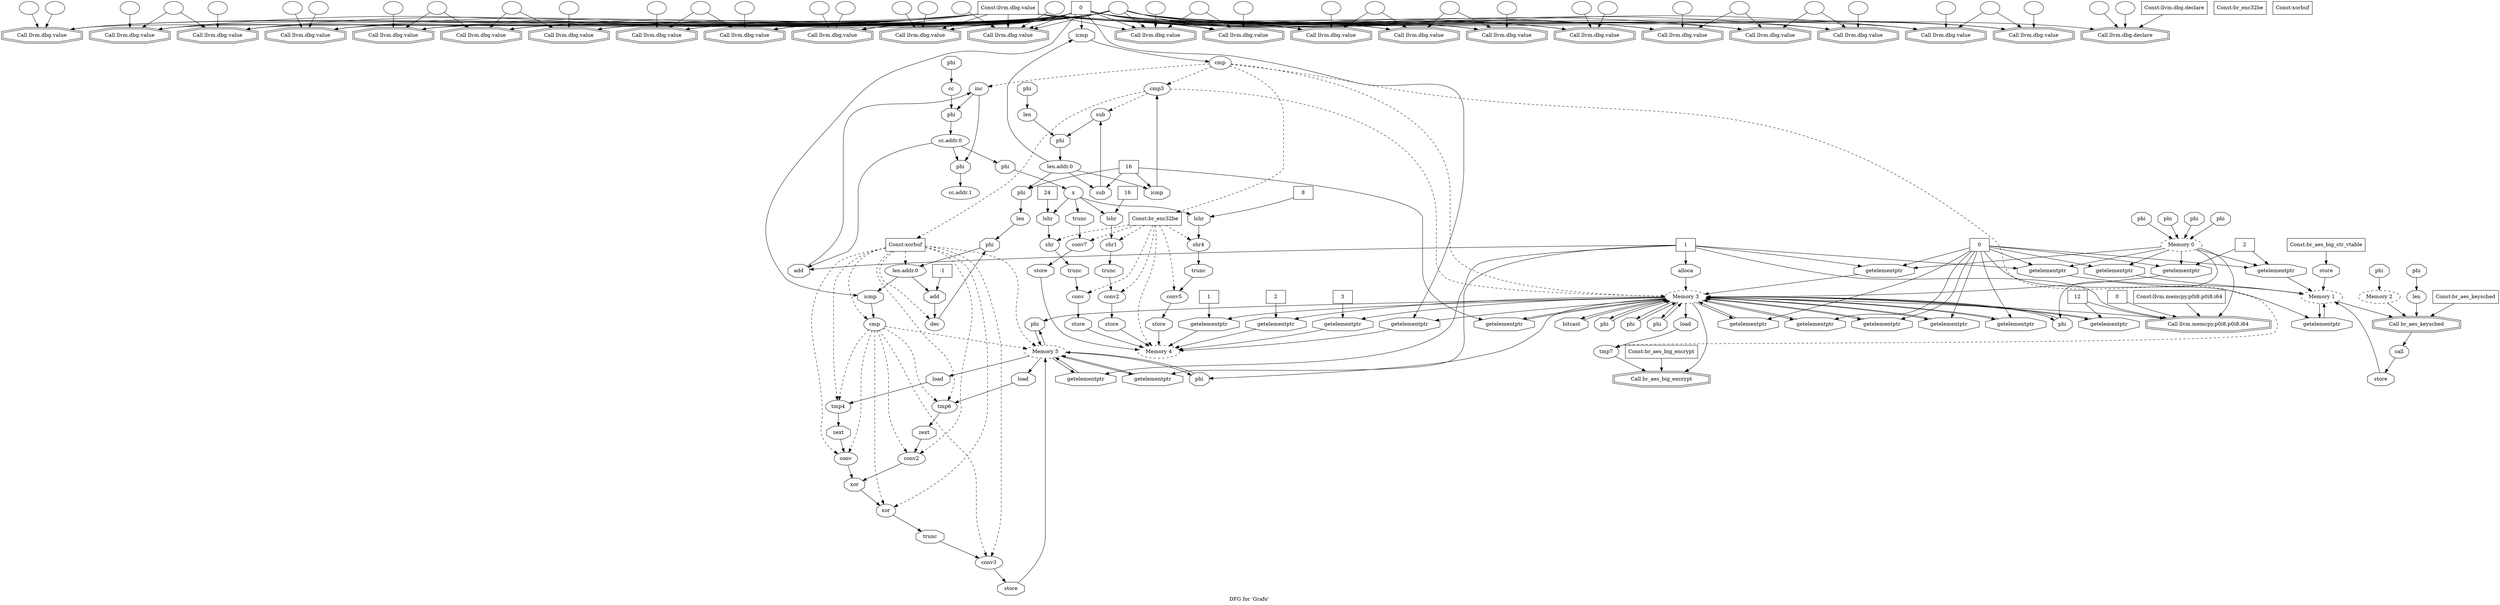 digraph "DFG for 'Grafo'  "{
label="DFG for 'Grafo' ";
node_0[shape=doubleoctagon,style=solid,label="Call llvm.dbg.value"]
node_1[shape=ellipse,style=solid,label=""]
"node_1"->"node_0"
node_2[shape=box,style=solid,label="0"]
"node_2"->"node_0"
node_95[shape=doubleoctagon,style=solid,label="Call llvm.dbg.value"]
"node_2"->"node_95"
node_9[shape=doubleoctagon,style=solid,label="Call llvm.dbg.value"]
"node_2"->"node_9"
node_6[shape=doubleoctagon,style=solid,label="Call llvm.dbg.value"]
"node_2"->"node_6"
node_31[shape=doubleoctagon,style=solid,label="Call llvm.dbg.value"]
"node_2"->"node_31"
node_34[shape=doubleoctagon,style=solid,label="Call llvm.dbg.value"]
"node_2"->"node_34"
node_37[shape=doubleoctagon,style=solid,label="Call llvm.dbg.value"]
"node_2"->"node_37"
node_40[shape=doubleoctagon,style=solid,label="Call llvm.dbg.value"]
"node_2"->"node_40"
node_43[shape=doubleoctagon,style=solid,label="Call llvm.dbg.value"]
"node_2"->"node_43"
node_46[shape=doubleoctagon,style=solid,label="Call llvm.dbg.value"]
"node_2"->"node_46"
node_62[shape=octagon,style=solid,label="icmp"]
"node_2"->"node_62"
node_74[shape=doubleoctagon,style=solid,label="Call llvm.dbg.value"]
"node_2"->"node_74"
node_93[shape=doubleoctagon,style=solid,label="Call llvm.dbg.value"]
"node_2"->"node_93"
node_99[shape=doubleoctagon,style=solid,label="Call llvm.dbg.value"]
"node_2"->"node_99"
node_102[shape=doubleoctagon,style=solid,label="Call llvm.dbg.value"]
"node_2"->"node_102"
node_105[shape=doubleoctagon,style=solid,label="Call llvm.dbg.value"]
"node_2"->"node_105"
node_114[shape=octagon,style=solid,label="getelementptr"]
"node_2"->"node_114"
node_137[shape=doubleoctagon,style=solid,label="Call llvm.dbg.value"]
"node_2"->"node_137"
node_140[shape=doubleoctagon,style=solid,label="Call llvm.dbg.value"]
"node_2"->"node_140"
node_143[shape=doubleoctagon,style=solid,label="Call llvm.dbg.value"]
"node_2"->"node_143"
node_146[shape=doubleoctagon,style=solid,label="Call llvm.dbg.value"]
"node_2"->"node_146"
node_148[shape=doubleoctagon,style=solid,label="Call llvm.dbg.value"]
"node_2"->"node_148"
node_161[shape=doubleoctagon,style=solid,label="Call llvm.dbg.value"]
"node_2"->"node_161"
node_164[shape=octagon,style=solid,label="icmp"]
"node_2"->"node_164"
node_165[shape=doubleoctagon,style=solid,label="Call llvm.dbg.value"]
"node_2"->"node_165"
node_171[shape=doubleoctagon,style=solid,label="Call llvm.dbg.value"]
"node_2"->"node_171"
node_106[shape=ellipse,style=solid,label=""]
"node_106"->"node_105"
node_8[shape=ellipse,style=solid,label=""]
"node_8"->"node_6"
node_10[shape=ellipse,style=solid,label=""]
"node_10"->"node_9"
node_5[shape=box,style=solid,label="Const:llvm.dbg.value"]
"node_5"->"node_0"
"node_5"->"node_95"
"node_5"->"node_9"
"node_5"->"node_6"
"node_5"->"node_31"
"node_5"->"node_34"
"node_5"->"node_37"
"node_5"->"node_40"
"node_5"->"node_43"
"node_5"->"node_46"
"node_5"->"node_74"
"node_5"->"node_93"
"node_5"->"node_99"
"node_5"->"node_102"
"node_5"->"node_105"
"node_5"->"node_137"
"node_5"->"node_140"
"node_5"->"node_143"
"node_5"->"node_146"
"node_5"->"node_148"
"node_5"->"node_161"
"node_5"->"node_165"
"node_5"->"node_171"
node_7[shape=ellipse,style=solid,label=""]
"node_7"->"node_6"
node_4[shape=ellipse,style=solid,label=""]
"node_4"->"node_0"
"node_4"->"node_95"
"node_4"->"node_9"
"node_4"->"node_6"
"node_4"->"node_31"
"node_4"->"node_34"
"node_4"->"node_37"
"node_4"->"node_40"
"node_4"->"node_43"
"node_4"->"node_46"
node_63[shape=doubleoctagon,style=solid,label="Call llvm.dbg.declare"]
"node_4"->"node_63"
"node_4"->"node_74"
"node_4"->"node_93"
"node_4"->"node_99"
"node_4"->"node_102"
"node_4"->"node_105"
"node_4"->"node_137"
"node_4"->"node_140"
"node_4"->"node_143"
"node_4"->"node_146"
"node_4"->"node_148"
"node_4"->"node_161"
"node_4"->"node_165"
"node_4"->"node_171"
node_3[shape=ellipse,style=solid,label=""]
"node_3"->"node_0"
node_11[shape=ellipse,style=solid,label=""]
"node_11"->"node_9"
node_12[shape=ellipse,style=dashed,label="Memory 1"]
node_20[shape=octagon,style=solid,label="getelementptr"]
"node_12"->"node_20"
node_22[shape=doubleoctagon,style=solid,label="Call br_aes_keysched"]
"node_12"->"node_22"
node_13[shape=octagon,style=solid,label="getelementptr"]
"node_13"->"node_12"
node_14[shape=ellipse,style=dashed,label="Memory 0"]
"node_14"->"node_13"
node_18[shape=octagon,style=solid,label="getelementptr"]
"node_14"->"node_18"
node_26[shape=octagon,style=solid,label="getelementptr"]
"node_14"->"node_26"
node_59[shape=octagon,style=solid,label="phi"]
"node_14"->"node_59"
node_68[shape=doubleoctagon,style=solid,label="Call llvm.memcpy.p0i8.p0i8.i64"]
"node_14"->"node_68"
node_78[shape=octagon,style=solid,label="getelementptr"]
"node_14"->"node_78"
node_81[shape=octagon,style=solid,label="getelementptr"]
"node_14"->"node_81"
node_15[shape=box,style=solid,label="0"]
"node_15"->"node_13"
"node_15"->"node_18"
"node_15"->"node_20"
"node_15"->"node_26"
node_72[shape=octagon,style=solid,label="getelementptr"]
"node_15"->"node_72"
"node_15"->"node_78"
"node_15"->"node_81"
node_82[shape=octagon,style=solid,label="getelementptr"]
"node_15"->"node_82"
node_83[shape=octagon,style=solid,label="getelementptr"]
"node_15"->"node_83"
node_88[shape=octagon,style=solid,label="getelementptr"]
"node_15"->"node_88"
node_91[shape=octagon,style=solid,label="getelementptr"]
"node_15"->"node_91"
node_16[shape=octagon,style=solid,label="store"]
"node_16"->"node_12"
node_17[shape=box,style=solid,label="Const:br_aes_big_ctr_vtable"]
"node_17"->"node_16"
"node_18"->"node_12"
node_19[shape=box,style=solid,label="1"]
"node_19"->"node_18"
node_30[shape=octagon,style=solid,label="alloca"]
"node_19"->"node_30"
node_52[shape=octagon,style=solid,label="add"]
"node_19"->"node_52"
"node_19"->"node_68"
"node_19"->"node_81"
node_158[shape=octagon,style=solid,label="getelementptr"]
"node_19"->"node_158"
node_160[shape=octagon,style=solid,label="getelementptr"]
"node_19"->"node_160"
"node_20"->"node_12"
node_21[shape=ellipse,style=solid,label="call"]
node_28[shape=octagon,style=solid,label="store"]
"node_21"->"node_28"
"node_22"->"node_21"
node_23[shape=ellipse,style=dashed,label="Memory 2"]
"node_23"->"node_22"
node_24[shape=ellipse,style=solid,label="len"]
"node_24"->"node_22"
node_25[shape=box,style=solid,label="Const:br_aes_keysched"]
"node_25"->"node_22"
"node_26"->"node_12"
node_27[shape=box,style=solid,label="2"]
"node_27"->"node_26"
"node_27"->"node_78"
"node_28"->"node_12"
node_29[shape=ellipse,style=dashed,label="Memory 3"]
"node_29"->"node_59"
node_60[shape=octagon,style=solid,label="getelementptr"]
"node_29"->"node_60"
node_67[shape=octagon,style=solid,label="bitcast"]
"node_29"->"node_67"
"node_29"->"node_68"
"node_29"->"node_72"
node_73[shape=octagon,style=solid,label="getelementptr"]
"node_29"->"node_73"
node_192[shape=octagon,style=solid,label="phi"]
"node_29"->"node_192"
node_80[shape=octagon,style=solid,label="load"]
"node_29"->"node_80"
"node_29"->"node_82"
"node_29"->"node_83"
node_84[shape=doubleoctagon,style=solid,label="Call br_aes_big_encrypt"]
"node_29"->"node_84"
"node_29"->"node_88"
"node_29"->"node_91"
"node_29"->"node_114"
node_121[shape=octagon,style=solid,label="getelementptr"]
"node_29"->"node_121"
node_129[shape=octagon,style=solid,label="getelementptr"]
"node_29"->"node_129"
node_134[shape=octagon,style=solid,label="getelementptr"]
"node_29"->"node_134"
node_157[shape=octagon,style=solid,label="phi"]
"node_29"->"node_157"
node_159[shape=octagon,style=solid,label="phi"]
"node_29"->"node_159"
node_190[shape=octagon,style=solid,label="phi"]
"node_29"->"node_190"
node_193[shape=octagon,style=solid,label="phi"]
"node_29"->"node_193"
"node_30"->"node_29"
node_32[shape=ellipse,style=solid,label=""]
"node_32"->"node_31"
node_33[shape=ellipse,style=solid,label=""]
"node_33"->"node_31"
node_35[shape=ellipse,style=solid,label=""]
"node_35"->"node_34"
node_36[shape=ellipse,style=solid,label=""]
"node_36"->"node_34"
node_38[shape=ellipse,style=solid,label=""]
"node_38"->"node_37"
node_39[shape=ellipse,style=solid,label=""]
"node_39"->"node_37"
"node_39"->"node_74"
node_41[shape=ellipse,style=solid,label=""]
"node_41"->"node_40"
"node_41"->"node_46"
node_42[shape=ellipse,style=solid,label=""]
"node_42"->"node_40"
node_44[shape=ellipse,style=solid,label=""]
"node_44"->"node_43"
node_45[shape=ellipse,style=solid,label=""]
"node_45"->"node_95"
"node_45"->"node_43"
node_47[shape=ellipse,style=solid,label=""]
"node_47"->"node_46"
"node_47"->"node_93"
node_48[shape=ellipse,style=solid,label="cc.addr.0"]
"node_48"->"node_52"
node_98[shape=octagon,style=solid,label="phi"]
"node_48"->"node_98"
node_191[shape=octagon,style=solid,label="phi"]
"node_48"->"node_191"
node_49[shape=octagon,style=solid,label="phi"]
"node_49"->"node_48"
node_50[shape=ellipse,style=solid,label="cc"]
"node_50"->"node_49"
node_51[shape=ellipse,style=solid,label="inc"]
"node_51"->"node_49"
"node_51"->"node_98"
"node_52"->"node_51"
node_53[shape=ellipse,style=solid,label="len.addr.0"]
node_57[shape=octagon,style=solid,label="sub"]
"node_53"->"node_57"
"node_53"->"node_62"
node_87[shape=octagon,style=solid,label="icmp"]
"node_53"->"node_87"
node_194[shape=octagon,style=solid,label="phi"]
"node_53"->"node_194"
node_54[shape=octagon,style=solid,label="phi"]
"node_54"->"node_53"
node_55[shape=ellipse,style=solid,label="len"]
"node_55"->"node_54"
node_56[shape=ellipse,style=solid,label="sub"]
"node_56"->"node_54"
"node_57"->"node_56"
node_58[shape=box,style=solid,label="16"]
"node_58"->"node_57"
"node_58"->"node_60"
"node_58"->"node_87"
"node_58"->"node_194"
"node_59"->"node_29"
"node_60"->"node_29"
node_61[shape=ellipse,style=solid,label="cmp"]
"node_61"->"node_29" [style=dashed]
"node_61"->"node_51" [style=dashed]
node_79[shape=ellipse,style=solid,label="tmp7"]
"node_61"->"node_79" [style=dashed]
node_86[shape=ellipse,style=solid,label="cmp3"]
"node_61"->"node_86" [style=dashed]
node_195[shape=box,style=solid,label="Const:br_enc32be"]
"node_61"->"node_195" [style=dashed]
"node_62"->"node_61"
node_64[shape=ellipse,style=solid,label=""]
"node_64"->"node_63"
node_65[shape=ellipse,style=solid,label=""]
"node_65"->"node_63"
node_66[shape=box,style=solid,label="Const:llvm.dbg.declare"]
"node_66"->"node_63"
"node_67"->"node_29"
node_69[shape=box,style=solid,label="12"]
"node_69"->"node_68"
"node_69"->"node_73"
node_70[shape=box,style=solid,label="0"]
"node_70"->"node_68"
node_71[shape=box,style=solid,label="Const:llvm.memcpy.p0i8.p0i8.i64"]
"node_71"->"node_68"
"node_72"->"node_29"
"node_73"->"node_29"
node_75[shape=ellipse,style=solid,label=""]
"node_75"->"node_74"
"node_192"->"node_29"
node_77[shape=box,style=solid,label="Const:br_enc32be"]
"node_78"->"node_29"
"node_79"->"node_84"
"node_80"->"node_79"
"node_81"->"node_29"
"node_82"->"node_29"
"node_83"->"node_29"
node_85[shape=box,style=solid,label="Const:br_aes_big_encrypt"]
"node_85"->"node_84"
"node_86"->"node_29" [style=dashed]
"node_86"->"node_56" [style=dashed]
node_196[shape=box,style=solid,label="Const:xorbuf"]
"node_86"->"node_196" [style=dashed]
"node_87"->"node_86"
"node_88"->"node_29"
node_90[shape=box,style=solid,label="Const:xorbuf"]
"node_91"->"node_29"
node_94[shape=ellipse,style=solid,label=""]
"node_94"->"node_93"
node_96[shape=ellipse,style=solid,label=""]
"node_96"->"node_95"
node_97[shape=ellipse,style=solid,label="cc.addr.1"]
"node_98"->"node_97"
node_100[shape=ellipse,style=solid,label=""]
"node_100"->"node_99"
"node_100"->"node_105"
node_101[shape=ellipse,style=solid,label=""]
"node_101"->"node_99"
node_103[shape=ellipse,style=solid,label=""]
"node_103"->"node_102"
node_104[shape=ellipse,style=solid,label=""]
"node_104"->"node_102"
node_107[shape=ellipse,style=solid,label="shr"]
node_112[shape=octagon,style=solid,label="trunc"]
"node_107"->"node_112"
node_108[shape=octagon,style=solid,label="lshr"]
"node_108"->"node_107"
node_109[shape=ellipse,style=solid,label="x"]
"node_109"->"node_108"
node_117[shape=octagon,style=solid,label="lshr"]
"node_109"->"node_117"
node_125[shape=octagon,style=solid,label="lshr"]
"node_109"->"node_125"
node_133[shape=octagon,style=solid,label="trunc"]
"node_109"->"node_133"
node_110[shape=box,style=solid,label="24"]
"node_110"->"node_108"
node_111[shape=ellipse,style=solid,label="conv"]
node_115[shape=octagon,style=solid,label="store"]
"node_111"->"node_115"
"node_112"->"node_111"
node_113[shape=ellipse,style=dashed,label="Memory 4"]
"node_114"->"node_113"
"node_115"->"node_113"
node_116[shape=ellipse,style=solid,label="shr1"]
node_120[shape=octagon,style=solid,label="trunc"]
"node_116"->"node_120"
"node_117"->"node_116"
node_118[shape=box,style=solid,label="16"]
"node_118"->"node_117"
node_119[shape=ellipse,style=solid,label="conv2"]
node_123[shape=octagon,style=solid,label="store"]
"node_119"->"node_123"
"node_120"->"node_119"
"node_121"->"node_113"
node_122[shape=box,style=solid,label="1"]
"node_122"->"node_121"
"node_123"->"node_113"
node_124[shape=ellipse,style=solid,label="shr4"]
node_128[shape=octagon,style=solid,label="trunc"]
"node_124"->"node_128"
"node_125"->"node_124"
node_126[shape=box,style=solid,label="8"]
"node_126"->"node_125"
node_127[shape=ellipse,style=solid,label="conv5"]
node_131[shape=octagon,style=solid,label="store"]
"node_127"->"node_131"
"node_128"->"node_127"
"node_129"->"node_113"
node_130[shape=box,style=solid,label="2"]
"node_130"->"node_129"
"node_131"->"node_113"
node_132[shape=ellipse,style=solid,label="conv7"]
node_136[shape=octagon,style=solid,label="store"]
"node_132"->"node_136"
"node_133"->"node_132"
"node_134"->"node_113"
node_135[shape=box,style=solid,label="3"]
"node_135"->"node_134"
"node_136"->"node_113"
node_138[shape=ellipse,style=solid,label=""]
"node_138"->"node_137"
"node_138"->"node_146"
node_139[shape=ellipse,style=solid,label=""]
"node_139"->"node_137"
node_141[shape=ellipse,style=solid,label=""]
"node_141"->"node_140"
"node_141"->"node_148"
node_142[shape=ellipse,style=solid,label=""]
"node_142"->"node_140"
node_144[shape=ellipse,style=solid,label=""]
"node_144"->"node_143"
node_145[shape=ellipse,style=solid,label=""]
"node_145"->"node_143"
"node_145"->"node_161"
node_147[shape=ellipse,style=solid,label=""]
"node_147"->"node_146"
"node_147"->"node_171"
node_149[shape=ellipse,style=solid,label=""]
"node_149"->"node_148"
"node_149"->"node_165"
node_150[shape=ellipse,style=solid,label="len.addr.0"]
node_154[shape=octagon,style=solid,label="add"]
"node_150"->"node_154"
"node_150"->"node_164"
node_151[shape=octagon,style=solid,label="phi"]
"node_151"->"node_150"
node_152[shape=ellipse,style=solid,label="len"]
"node_152"->"node_151"
node_153[shape=ellipse,style=solid,label="dec"]
"node_153"->"node_151"
"node_154"->"node_153"
node_155[shape=box,style=solid,label="-1"]
"node_155"->"node_154"
node_156[shape=ellipse,style=dashed,label="Memory 5"]
"node_156"->"node_157"
"node_156"->"node_158"
"node_156"->"node_159"
"node_156"->"node_160"
node_168[shape=octagon,style=solid,label="load"]
"node_156"->"node_168"
node_174[shape=octagon,style=solid,label="load"]
"node_156"->"node_174"
"node_157"->"node_156"
"node_158"->"node_156"
"node_159"->"node_156"
"node_160"->"node_156"
node_162[shape=ellipse,style=solid,label=""]
"node_162"->"node_161"
node_163[shape=ellipse,style=solid,label="cmp"]
"node_163"->"node_156" [style=dashed]
node_167[shape=ellipse,style=solid,label="tmp4"]
"node_163"->"node_167" [style=dashed]
node_169[shape=ellipse,style=solid,label="conv"]
"node_163"->"node_169" [style=dashed]
node_173[shape=ellipse,style=solid,label="tmp6"]
"node_163"->"node_173" [style=dashed]
node_175[shape=ellipse,style=solid,label="conv2"]
"node_163"->"node_175" [style=dashed]
node_177[shape=ellipse,style=solid,label="xor"]
"node_163"->"node_177" [style=dashed]
node_179[shape=ellipse,style=solid,label="conv3"]
"node_163"->"node_179" [style=dashed]
"node_164"->"node_163"
node_166[shape=ellipse,style=solid,label=""]
"node_166"->"node_165"
node_170[shape=octagon,style=solid,label="zext"]
"node_167"->"node_170"
"node_168"->"node_167"
node_178[shape=octagon,style=solid,label="xor"]
"node_169"->"node_178"
"node_170"->"node_169"
node_172[shape=ellipse,style=solid,label=""]
"node_172"->"node_171"
node_176[shape=octagon,style=solid,label="zext"]
"node_173"->"node_176"
"node_174"->"node_173"
"node_175"->"node_178"
"node_176"->"node_175"
node_180[shape=octagon,style=solid,label="trunc"]
"node_177"->"node_180"
"node_178"->"node_177"
node_181[shape=octagon,style=solid,label="store"]
"node_179"->"node_181"
"node_180"->"node_179"
"node_181"->"node_156"
node_182[shape=octagon,style=solid,label="phi"]
"node_182"->"node_14"
node_183[shape=octagon,style=solid,label="phi"]
"node_183"->"node_23"
node_184[shape=octagon,style=solid,label="phi"]
"node_184"->"node_24"
"node_190"->"node_29"
node_185[shape=octagon,style=solid,label="phi"]
"node_185"->"node_14"
node_186[shape=octagon,style=solid,label="phi"]
"node_186"->"node_14"
node_187[shape=octagon,style=solid,label="phi"]
"node_187"->"node_50"
node_188[shape=octagon,style=solid,label="phi"]
"node_188"->"node_14"
node_189[shape=octagon,style=solid,label="phi"]
"node_189"->"node_55"
"node_191"->"node_109"
"node_193"->"node_29"
"node_194"->"node_152"
"node_195"->"node_107" [style=dashed]
"node_195"->"node_111" [style=dashed]
"node_195"->"node_113" [style=dashed]
"node_195"->"node_116" [style=dashed]
"node_195"->"node_119" [style=dashed]
"node_195"->"node_124" [style=dashed]
"node_195"->"node_127" [style=dashed]
"node_195"->"node_132" [style=dashed]
"node_196"->"node_150" [style=dashed]
"node_196"->"node_153" [style=dashed]
"node_196"->"node_156" [style=dashed]
"node_196"->"node_163" [style=dashed]
"node_196"->"node_167" [style=dashed]
"node_196"->"node_169" [style=dashed]
"node_196"->"node_173" [style=dashed]
"node_196"->"node_175" [style=dashed]
"node_196"->"node_177" [style=dashed]
"node_196"->"node_179" [style=dashed]
}

